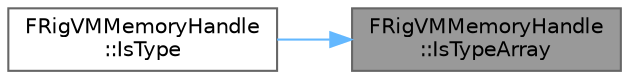 digraph "FRigVMMemoryHandle::IsTypeArray"
{
 // INTERACTIVE_SVG=YES
 // LATEX_PDF_SIZE
  bgcolor="transparent";
  edge [fontname=Helvetica,fontsize=10,labelfontname=Helvetica,labelfontsize=10];
  node [fontname=Helvetica,fontsize=10,shape=box,height=0.2,width=0.4];
  rankdir="RL";
  Node1 [id="Node000001",label="FRigVMMemoryHandle\l::IsTypeArray",height=0.2,width=0.4,color="gray40", fillcolor="grey60", style="filled", fontcolor="black",tooltip=" "];
  Node1 -> Node2 [id="edge1_Node000001_Node000002",dir="back",color="steelblue1",style="solid",tooltip=" "];
  Node2 [id="Node000002",label="FRigVMMemoryHandle\l::IsType",height=0.2,width=0.4,color="grey40", fillcolor="white", style="filled",URL="$d9/d9c/structFRigVMMemoryHandle.html#a5514721f65b102f470ad660d79d190cf",tooltip=" "];
}
